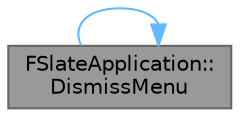 digraph "FSlateApplication::DismissMenu"
{
 // INTERACTIVE_SVG=YES
 // LATEX_PDF_SIZE
  bgcolor="transparent";
  edge [fontname=Helvetica,fontsize=10,labelfontname=Helvetica,labelfontsize=10];
  node [fontname=Helvetica,fontsize=10,shape=box,height=0.2,width=0.4];
  rankdir="LR";
  Node1 [id="Node000001",label="FSlateApplication::\lDismissMenu",height=0.2,width=0.4,color="gray40", fillcolor="grey60", style="filled", fontcolor="black",tooltip="Dismisses a menu and all its children."];
  Node1 -> Node1 [id="edge1_Node000001_Node000001",color="steelblue1",style="solid",tooltip=" "];
}
